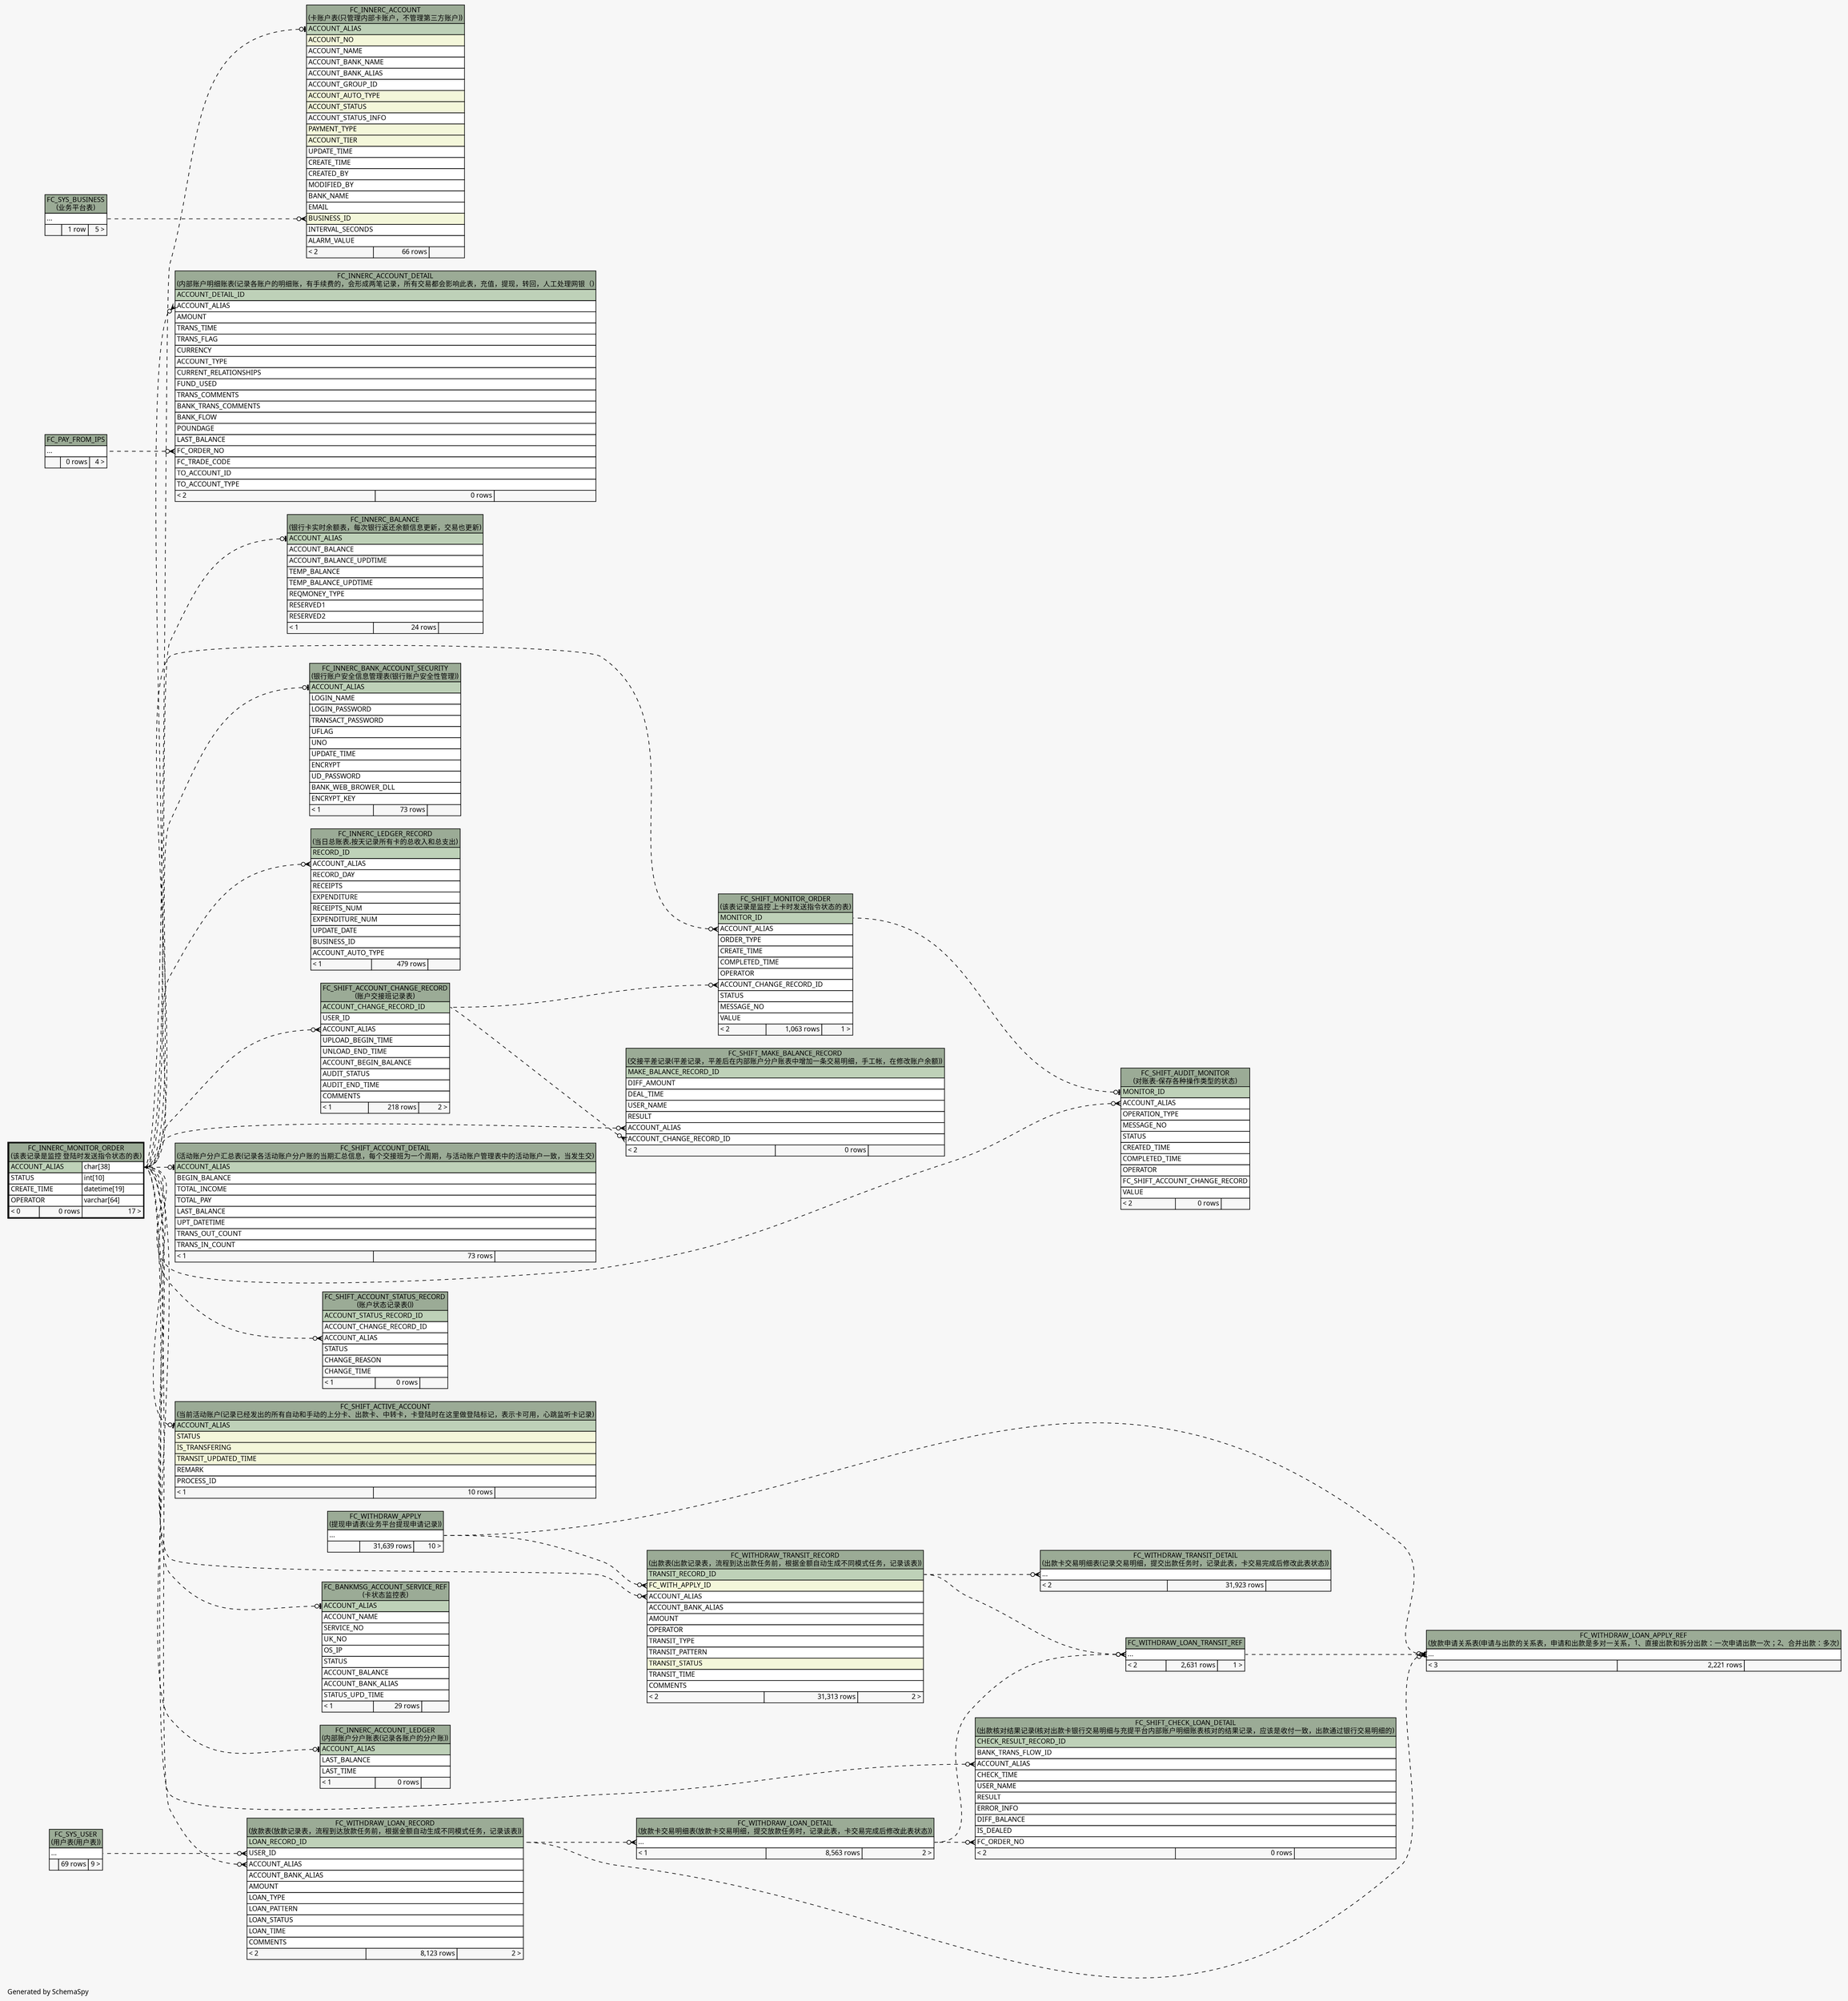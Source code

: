 // dot 2.26.0 on Linux 2.6.32-504.8.1.el6.x86_64
// SchemaSpy rev Unknown
digraph "impliedTwoDegreesRelationshipsDiagram" {
  graph [
    rankdir="RL"
    bgcolor="#f7f7f7"
    label="\nGenerated by SchemaSpy"
    labeljust="l"
    nodesep="0.18"
    ranksep="0.46"
    fontname="Microsoft YaHei"
    fontsize="11"
  ];
  node [
    fontname="Microsoft YaHei"
    fontsize="11"
    shape="plaintext"
  ];
  edge [
    arrowsize="0.8"
  ];
  "FC_BANKMSG_ACCOUNT_SERVICE_REF":"ACCOUNT_ALIAS":w -> "FC_INNERC_MONITOR_ORDER":"ACCOUNT_ALIAS.type":e [arrowhead=none dir=back arrowtail=teeodot style=dashed];
  "FC_INNERC_ACCOUNT":"ACCOUNT_ALIAS":w -> "FC_INNERC_MONITOR_ORDER":"ACCOUNT_ALIAS.type":e [arrowhead=none dir=back arrowtail=teeodot style=dashed];
  "FC_INNERC_ACCOUNT":"BUSINESS_ID":w -> "FC_SYS_BUSINESS":"elipses":e [arrowhead=none dir=back arrowtail=crowodot style=dashed];
  "FC_INNERC_ACCOUNT_DETAIL":"ACCOUNT_ALIAS":w -> "FC_INNERC_MONITOR_ORDER":"ACCOUNT_ALIAS.type":e [arrowhead=none dir=back arrowtail=crowodot style=dashed];
  "FC_INNERC_ACCOUNT_DETAIL":"FC_ORDER_NO":w -> "FC_PAY_FROM_IPS":"elipses":e [arrowhead=none dir=back arrowtail=crowodot style=dashed];
  "FC_INNERC_ACCOUNT_LEDGER":"ACCOUNT_ALIAS":w -> "FC_INNERC_MONITOR_ORDER":"ACCOUNT_ALIAS.type":e [arrowhead=none dir=back arrowtail=teeodot style=dashed];
  "FC_INNERC_BALANCE":"ACCOUNT_ALIAS":w -> "FC_INNERC_MONITOR_ORDER":"ACCOUNT_ALIAS.type":e [arrowhead=none dir=back arrowtail=teeodot style=dashed];
  "FC_INNERC_BANK_ACCOUNT_SECURITY":"ACCOUNT_ALIAS":w -> "FC_INNERC_MONITOR_ORDER":"ACCOUNT_ALIAS.type":e [arrowhead=none dir=back arrowtail=teeodot style=dashed];
  "FC_INNERC_LEDGER_RECORD":"ACCOUNT_ALIAS":w -> "FC_INNERC_MONITOR_ORDER":"ACCOUNT_ALIAS.type":e [arrowhead=none dir=back arrowtail=crowodot style=dashed];
  "FC_SHIFT_ACCOUNT_CHANGE_RECORD":"ACCOUNT_ALIAS":w -> "FC_INNERC_MONITOR_ORDER":"ACCOUNT_ALIAS.type":e [arrowhead=none dir=back arrowtail=crowodot style=dashed];
  "FC_SHIFT_ACCOUNT_DETAIL":"ACCOUNT_ALIAS":w -> "FC_INNERC_MONITOR_ORDER":"ACCOUNT_ALIAS.type":e [arrowhead=none dir=back arrowtail=teeodot style=dashed];
  "FC_SHIFT_ACCOUNT_STATUS_RECORD":"ACCOUNT_ALIAS":w -> "FC_INNERC_MONITOR_ORDER":"ACCOUNT_ALIAS.type":e [arrowhead=none dir=back arrowtail=crowodot style=dashed];
  "FC_SHIFT_ACTIVE_ACCOUNT":"ACCOUNT_ALIAS":w -> "FC_INNERC_MONITOR_ORDER":"ACCOUNT_ALIAS.type":e [arrowhead=none dir=back arrowtail=teeodot style=dashed];
  "FC_SHIFT_AUDIT_MONITOR":"ACCOUNT_ALIAS":w -> "FC_INNERC_MONITOR_ORDER":"ACCOUNT_ALIAS.type":e [arrowhead=none dir=back arrowtail=crowodot style=dashed];
  "FC_SHIFT_AUDIT_MONITOR":"MONITOR_ID":w -> "FC_SHIFT_MONITOR_ORDER":"MONITOR_ID":e [arrowhead=none dir=back arrowtail=teeodot style=dashed];
  "FC_SHIFT_CHECK_LOAN_DETAIL":"ACCOUNT_ALIAS":w -> "FC_INNERC_MONITOR_ORDER":"ACCOUNT_ALIAS.type":e [arrowhead=none dir=back arrowtail=crowodot style=dashed];
  "FC_SHIFT_CHECK_LOAN_DETAIL":"FC_ORDER_NO":w -> "FC_WITHDRAW_LOAN_DETAIL":"elipses":e [arrowhead=none dir=back arrowtail=crowodot style=dashed];
  "FC_SHIFT_MAKE_BALANCE_RECORD":"ACCOUNT_ALIAS":w -> "FC_INNERC_MONITOR_ORDER":"ACCOUNT_ALIAS.type":e [arrowhead=none dir=back arrowtail=crowodot style=dashed];
  "FC_SHIFT_MAKE_BALANCE_RECORD":"ACCOUNT_CHANGE_RECORD_ID":w -> "FC_SHIFT_ACCOUNT_CHANGE_RECORD":"ACCOUNT_CHANGE_RECORD_ID":e [arrowhead=none dir=back arrowtail=crowodot style=dashed];
  "FC_SHIFT_MONITOR_ORDER":"ACCOUNT_ALIAS":w -> "FC_INNERC_MONITOR_ORDER":"ACCOUNT_ALIAS.type":e [arrowhead=none dir=back arrowtail=crowodot style=dashed];
  "FC_SHIFT_MONITOR_ORDER":"ACCOUNT_CHANGE_RECORD_ID":w -> "FC_SHIFT_ACCOUNT_CHANGE_RECORD":"ACCOUNT_CHANGE_RECORD_ID":e [arrowhead=none dir=back arrowtail=crowodot style=dashed];
  "FC_WITHDRAW_LOAN_APPLY_REF":"elipses":w -> "FC_WITHDRAW_APPLY":"elipses":e [arrowhead=none dir=back arrowtail=crowodot style=dashed];
  "FC_WITHDRAW_LOAN_APPLY_REF":"elipses":w -> "FC_WITHDRAW_LOAN_RECORD":"LOAN_RECORD_ID":e [arrowhead=none dir=back arrowtail=crowodot style=dashed];
  "FC_WITHDRAW_LOAN_APPLY_REF":"elipses":w -> "FC_WITHDRAW_LOAN_TRANSIT_REF":"elipses":e [arrowhead=none dir=back arrowtail=teeodot style=dashed];
  "FC_WITHDRAW_LOAN_DETAIL":"elipses":w -> "FC_WITHDRAW_LOAN_RECORD":"LOAN_RECORD_ID":e [arrowhead=none dir=back arrowtail=crowodot style=dashed];
  "FC_WITHDRAW_LOAN_RECORD":"ACCOUNT_ALIAS":w -> "FC_INNERC_MONITOR_ORDER":"ACCOUNT_ALIAS.type":e [arrowhead=none dir=back arrowtail=crowodot style=dashed];
  "FC_WITHDRAW_LOAN_RECORD":"USER_ID":w -> "FC_SYS_USER":"elipses":e [arrowhead=none dir=back arrowtail=crowodot style=dashed];
  "FC_WITHDRAW_LOAN_TRANSIT_REF":"elipses":w -> "FC_WITHDRAW_LOAN_DETAIL":"elipses":e [arrowhead=none dir=back arrowtail=crowodot style=dashed];
  "FC_WITHDRAW_LOAN_TRANSIT_REF":"elipses":w -> "FC_WITHDRAW_TRANSIT_RECORD":"TRANSIT_RECORD_ID":e [arrowhead=none dir=back arrowtail=crowodot style=dashed];
  "FC_WITHDRAW_TRANSIT_DETAIL":"elipses":w -> "FC_WITHDRAW_TRANSIT_RECORD":"TRANSIT_RECORD_ID":e [arrowhead=none dir=back arrowtail=crowodot style=dashed];
  "FC_WITHDRAW_TRANSIT_RECORD":"ACCOUNT_ALIAS":w -> "FC_INNERC_MONITOR_ORDER":"ACCOUNT_ALIAS.type":e [arrowhead=none dir=back arrowtail=crowodot style=dashed];
  "FC_WITHDRAW_TRANSIT_RECORD":"FC_WITH_APPLY_ID":w -> "FC_WITHDRAW_APPLY":"elipses":e [arrowhead=none dir=back arrowtail=crowodot style=dashed];
  "FC_BANKMSG_ACCOUNT_SERVICE_REF" [
    label=<
    <TABLE BORDER="0" CELLBORDER="1" CELLSPACING="0" BGCOLOR="#ffffff">
      <TR><TD COLSPAN="3" BGCOLOR="#9bab96" ALIGN="CENTER">FC_BANKMSG_ACCOUNT_SERVICE_REF<br/>(卡状态监控表)</TD></TR>
      <TR><TD PORT="ACCOUNT_ALIAS" COLSPAN="3" BGCOLOR="#bed1b8" ALIGN="LEFT">ACCOUNT_ALIAS</TD></TR>
      <TR><TD PORT="ACCOUNT_NAME" COLSPAN="3" ALIGN="LEFT">ACCOUNT_NAME</TD></TR>
      <TR><TD PORT="SERVICE_NO" COLSPAN="3" ALIGN="LEFT">SERVICE_NO</TD></TR>
      <TR><TD PORT="UK_NO" COLSPAN="3" ALIGN="LEFT">UK_NO</TD></TR>
      <TR><TD PORT="OS_IP" COLSPAN="3" ALIGN="LEFT">OS_IP</TD></TR>
      <TR><TD PORT="STATUS" COLSPAN="3" ALIGN="LEFT">STATUS</TD></TR>
      <TR><TD PORT="ACCOUNT_BALANCE" COLSPAN="3" ALIGN="LEFT">ACCOUNT_BALANCE</TD></TR>
      <TR><TD PORT="ACCOUNT_BANK_ALIAS" COLSPAN="3" ALIGN="LEFT">ACCOUNT_BANK_ALIAS</TD></TR>
      <TR><TD PORT="STATUS_UPD_TIME" COLSPAN="3" ALIGN="LEFT">STATUS_UPD_TIME</TD></TR>
      <TR><TD ALIGN="LEFT" BGCOLOR="#f7f7f7">&lt; 1</TD><TD ALIGN="RIGHT" BGCOLOR="#f7f7f7">29 rows</TD><TD ALIGN="RIGHT" BGCOLOR="#f7f7f7">  </TD></TR>
    </TABLE>>
    URL="FC_BANKMSG_ACCOUNT_SERVICE_REF.html"
    tooltip="FC_BANKMSG_ACCOUNT_SERVICE_REF"
  ];
  "FC_INNERC_ACCOUNT" [
    label=<
    <TABLE BORDER="0" CELLBORDER="1" CELLSPACING="0" BGCOLOR="#ffffff">
      <TR><TD COLSPAN="3" BGCOLOR="#9bab96" ALIGN="CENTER">FC_INNERC_ACCOUNT<br/>(卡账户表(只管理内部卡账户，不管理第三方账户))</TD></TR>
      <TR><TD PORT="ACCOUNT_ALIAS" COLSPAN="3" BGCOLOR="#bed1b8" ALIGN="LEFT">ACCOUNT_ALIAS</TD></TR>
      <TR><TD PORT="ACCOUNT_NO" COLSPAN="3" BGCOLOR="#f4f7da" ALIGN="LEFT">ACCOUNT_NO</TD></TR>
      <TR><TD PORT="ACCOUNT_NAME" COLSPAN="3" ALIGN="LEFT">ACCOUNT_NAME</TD></TR>
      <TR><TD PORT="ACCOUNT_BANK_NAME" COLSPAN="3" ALIGN="LEFT">ACCOUNT_BANK_NAME</TD></TR>
      <TR><TD PORT="ACCOUNT_BANK_ALIAS" COLSPAN="3" ALIGN="LEFT">ACCOUNT_BANK_ALIAS</TD></TR>
      <TR><TD PORT="ACCOUNT_GROUP_ID" COLSPAN="3" ALIGN="LEFT">ACCOUNT_GROUP_ID</TD></TR>
      <TR><TD PORT="ACCOUNT_AUTO_TYPE" COLSPAN="3" BGCOLOR="#f4f7da" ALIGN="LEFT">ACCOUNT_AUTO_TYPE</TD></TR>
      <TR><TD PORT="ACCOUNT_STATUS" COLSPAN="3" BGCOLOR="#f4f7da" ALIGN="LEFT">ACCOUNT_STATUS</TD></TR>
      <TR><TD PORT="ACCOUNT_STATUS_INFO" COLSPAN="3" ALIGN="LEFT">ACCOUNT_STATUS_INFO</TD></TR>
      <TR><TD PORT="PAYMENT_TYPE" COLSPAN="3" BGCOLOR="#f4f7da" ALIGN="LEFT">PAYMENT_TYPE</TD></TR>
      <TR><TD PORT="ACCOUNT_TIER" COLSPAN="3" BGCOLOR="#f4f7da" ALIGN="LEFT">ACCOUNT_TIER</TD></TR>
      <TR><TD PORT="UPDATE_TIME" COLSPAN="3" ALIGN="LEFT">UPDATE_TIME</TD></TR>
      <TR><TD PORT="CREATE_TIME" COLSPAN="3" ALIGN="LEFT">CREATE_TIME</TD></TR>
      <TR><TD PORT="CREATED_BY" COLSPAN="3" ALIGN="LEFT">CREATED_BY</TD></TR>
      <TR><TD PORT="MODIFIED_BY" COLSPAN="3" ALIGN="LEFT">MODIFIED_BY</TD></TR>
      <TR><TD PORT="BANK_NAME" COLSPAN="3" ALIGN="LEFT">BANK_NAME</TD></TR>
      <TR><TD PORT="EMAIL" COLSPAN="3" ALIGN="LEFT">EMAIL</TD></TR>
      <TR><TD PORT="BUSINESS_ID" COLSPAN="3" BGCOLOR="#f4f7da" ALIGN="LEFT">BUSINESS_ID</TD></TR>
      <TR><TD PORT="INTERVAL_SECONDS" COLSPAN="3" ALIGN="LEFT">INTERVAL_SECONDS</TD></TR>
      <TR><TD PORT="ALARM_VALUE" COLSPAN="3" ALIGN="LEFT">ALARM_VALUE</TD></TR>
      <TR><TD ALIGN="LEFT" BGCOLOR="#f7f7f7">&lt; 2</TD><TD ALIGN="RIGHT" BGCOLOR="#f7f7f7">66 rows</TD><TD ALIGN="RIGHT" BGCOLOR="#f7f7f7">  </TD></TR>
    </TABLE>>
    URL="FC_INNERC_ACCOUNT.html"
    tooltip="FC_INNERC_ACCOUNT"
  ];
  "FC_INNERC_ACCOUNT_DETAIL" [
    label=<
    <TABLE BORDER="0" CELLBORDER="1" CELLSPACING="0" BGCOLOR="#ffffff">
      <TR><TD COLSPAN="3" BGCOLOR="#9bab96" ALIGN="CENTER">FC_INNERC_ACCOUNT_DETAIL<br/>(内部账户明细账表(记录各账户的明细账，有手续费的，会形成两笔记录，所有交易都会影响此表，充值，提现，转回，人工处理网银（)</TD></TR>
      <TR><TD PORT="ACCOUNT_DETAIL_ID" COLSPAN="3" BGCOLOR="#bed1b8" ALIGN="LEFT">ACCOUNT_DETAIL_ID</TD></TR>
      <TR><TD PORT="ACCOUNT_ALIAS" COLSPAN="3" ALIGN="LEFT">ACCOUNT_ALIAS</TD></TR>
      <TR><TD PORT="AMOUNT" COLSPAN="3" ALIGN="LEFT">AMOUNT</TD></TR>
      <TR><TD PORT="TRANS_TIME" COLSPAN="3" ALIGN="LEFT">TRANS_TIME</TD></TR>
      <TR><TD PORT="TRANS_FLAG" COLSPAN="3" ALIGN="LEFT">TRANS_FLAG</TD></TR>
      <TR><TD PORT="CURRENCY" COLSPAN="3" ALIGN="LEFT">CURRENCY</TD></TR>
      <TR><TD PORT="ACCOUNT_TYPE" COLSPAN="3" ALIGN="LEFT">ACCOUNT_TYPE</TD></TR>
      <TR><TD PORT="CURRENT_RELATIONSHIPS" COLSPAN="3" ALIGN="LEFT">CURRENT_RELATIONSHIPS</TD></TR>
      <TR><TD PORT="FUND_USED" COLSPAN="3" ALIGN="LEFT">FUND_USED</TD></TR>
      <TR><TD PORT="TRANS_COMMENTS" COLSPAN="3" ALIGN="LEFT">TRANS_COMMENTS</TD></TR>
      <TR><TD PORT="BANK_TRANS_COMMENTS" COLSPAN="3" ALIGN="LEFT">BANK_TRANS_COMMENTS</TD></TR>
      <TR><TD PORT="BANK_FLOW" COLSPAN="3" ALIGN="LEFT">BANK_FLOW</TD></TR>
      <TR><TD PORT="POUNDAGE" COLSPAN="3" ALIGN="LEFT">POUNDAGE</TD></TR>
      <TR><TD PORT="LAST_BALANCE" COLSPAN="3" ALIGN="LEFT">LAST_BALANCE</TD></TR>
      <TR><TD PORT="FC_ORDER_NO" COLSPAN="3" ALIGN="LEFT">FC_ORDER_NO</TD></TR>
      <TR><TD PORT="FC_TRADE_CODE" COLSPAN="3" ALIGN="LEFT">FC_TRADE_CODE</TD></TR>
      <TR><TD PORT="TO_ACCOUNT_ID" COLSPAN="3" ALIGN="LEFT">TO_ACCOUNT_ID</TD></TR>
      <TR><TD PORT="TO_ACCOUNT_TYPE" COLSPAN="3" ALIGN="LEFT">TO_ACCOUNT_TYPE</TD></TR>
      <TR><TD ALIGN="LEFT" BGCOLOR="#f7f7f7">&lt; 2</TD><TD ALIGN="RIGHT" BGCOLOR="#f7f7f7">0 rows</TD><TD ALIGN="RIGHT" BGCOLOR="#f7f7f7">  </TD></TR>
    </TABLE>>
    URL="FC_INNERC_ACCOUNT_DETAIL.html"
    tooltip="FC_INNERC_ACCOUNT_DETAIL"
  ];
  "FC_INNERC_ACCOUNT_LEDGER" [
    label=<
    <TABLE BORDER="0" CELLBORDER="1" CELLSPACING="0" BGCOLOR="#ffffff">
      <TR><TD COLSPAN="3" BGCOLOR="#9bab96" ALIGN="CENTER">FC_INNERC_ACCOUNT_LEDGER<br/>(内部账户分户账表(记录各账户的分户账))</TD></TR>
      <TR><TD PORT="ACCOUNT_ALIAS" COLSPAN="3" BGCOLOR="#bed1b8" ALIGN="LEFT">ACCOUNT_ALIAS</TD></TR>
      <TR><TD PORT="LAST_BALANCE" COLSPAN="3" ALIGN="LEFT">LAST_BALANCE</TD></TR>
      <TR><TD PORT="LAST_TIME" COLSPAN="3" ALIGN="LEFT">LAST_TIME</TD></TR>
      <TR><TD ALIGN="LEFT" BGCOLOR="#f7f7f7">&lt; 1</TD><TD ALIGN="RIGHT" BGCOLOR="#f7f7f7">0 rows</TD><TD ALIGN="RIGHT" BGCOLOR="#f7f7f7">  </TD></TR>
    </TABLE>>
    URL="FC_INNERC_ACCOUNT_LEDGER.html"
    tooltip="FC_INNERC_ACCOUNT_LEDGER"
  ];
  "FC_INNERC_BALANCE" [
    label=<
    <TABLE BORDER="0" CELLBORDER="1" CELLSPACING="0" BGCOLOR="#ffffff">
      <TR><TD COLSPAN="3" BGCOLOR="#9bab96" ALIGN="CENTER">FC_INNERC_BALANCE<br/>(银行卡实时余额表，每次银行返还余额信息更新，交易也更新)</TD></TR>
      <TR><TD PORT="ACCOUNT_ALIAS" COLSPAN="3" BGCOLOR="#bed1b8" ALIGN="LEFT">ACCOUNT_ALIAS</TD></TR>
      <TR><TD PORT="ACCOUNT_BALANCE" COLSPAN="3" ALIGN="LEFT">ACCOUNT_BALANCE</TD></TR>
      <TR><TD PORT="ACCOUNT_BALANCE_UPDTIME" COLSPAN="3" ALIGN="LEFT">ACCOUNT_BALANCE_UPDTIME</TD></TR>
      <TR><TD PORT="TEMP_BALANCE" COLSPAN="3" ALIGN="LEFT">TEMP_BALANCE</TD></TR>
      <TR><TD PORT="TEMP_BALANCE_UPDTIME" COLSPAN="3" ALIGN="LEFT">TEMP_BALANCE_UPDTIME</TD></TR>
      <TR><TD PORT="REQMONEY_TYPE" COLSPAN="3" ALIGN="LEFT">REQMONEY_TYPE</TD></TR>
      <TR><TD PORT="RESERVED1" COLSPAN="3" ALIGN="LEFT">RESERVED1</TD></TR>
      <TR><TD PORT="RESERVED2" COLSPAN="3" ALIGN="LEFT">RESERVED2</TD></TR>
      <TR><TD ALIGN="LEFT" BGCOLOR="#f7f7f7">&lt; 1</TD><TD ALIGN="RIGHT" BGCOLOR="#f7f7f7">24 rows</TD><TD ALIGN="RIGHT" BGCOLOR="#f7f7f7">  </TD></TR>
    </TABLE>>
    URL="FC_INNERC_BALANCE.html"
    tooltip="FC_INNERC_BALANCE"
  ];
  "FC_INNERC_BANK_ACCOUNT_SECURITY" [
    label=<
    <TABLE BORDER="0" CELLBORDER="1" CELLSPACING="0" BGCOLOR="#ffffff">
      <TR><TD COLSPAN="3" BGCOLOR="#9bab96" ALIGN="CENTER">FC_INNERC_BANK_ACCOUNT_SECURITY<br/>(银行账户安全信息管理表(银行账户安全性管理))</TD></TR>
      <TR><TD PORT="ACCOUNT_ALIAS" COLSPAN="3" BGCOLOR="#bed1b8" ALIGN="LEFT">ACCOUNT_ALIAS</TD></TR>
      <TR><TD PORT="LOGIN_NAME" COLSPAN="3" ALIGN="LEFT">LOGIN_NAME</TD></TR>
      <TR><TD PORT="LOGIN_PASSWORD" COLSPAN="3" ALIGN="LEFT">LOGIN_PASSWORD</TD></TR>
      <TR><TD PORT="TRANSACT_PASSWORD" COLSPAN="3" ALIGN="LEFT">TRANSACT_PASSWORD</TD></TR>
      <TR><TD PORT="UFLAG" COLSPAN="3" ALIGN="LEFT">UFLAG</TD></TR>
      <TR><TD PORT="UNO" COLSPAN="3" ALIGN="LEFT">UNO</TD></TR>
      <TR><TD PORT="UPDATE_TIME" COLSPAN="3" ALIGN="LEFT">UPDATE_TIME</TD></TR>
      <TR><TD PORT="ENCRYPT" COLSPAN="3" ALIGN="LEFT">ENCRYPT</TD></TR>
      <TR><TD PORT="UD_PASSWORD" COLSPAN="3" ALIGN="LEFT">UD_PASSWORD</TD></TR>
      <TR><TD PORT="BANK_WEB_BROWER_DLL" COLSPAN="3" ALIGN="LEFT">BANK_WEB_BROWER_DLL</TD></TR>
      <TR><TD PORT="ENCRYPT_KEY" COLSPAN="3" ALIGN="LEFT">ENCRYPT_KEY</TD></TR>
      <TR><TD ALIGN="LEFT" BGCOLOR="#f7f7f7">&lt; 1</TD><TD ALIGN="RIGHT" BGCOLOR="#f7f7f7">73 rows</TD><TD ALIGN="RIGHT" BGCOLOR="#f7f7f7">  </TD></TR>
    </TABLE>>
    URL="FC_INNERC_BANK_ACCOUNT_SECURITY.html"
    tooltip="FC_INNERC_BANK_ACCOUNT_SECURITY"
  ];
  "FC_INNERC_LEDGER_RECORD" [
    label=<
    <TABLE BORDER="0" CELLBORDER="1" CELLSPACING="0" BGCOLOR="#ffffff">
      <TR><TD COLSPAN="3" BGCOLOR="#9bab96" ALIGN="CENTER">FC_INNERC_LEDGER_RECORD<br/>(当日总账表,按天记录所有卡的总收入和总支出)</TD></TR>
      <TR><TD PORT="RECORD_ID" COLSPAN="3" BGCOLOR="#bed1b8" ALIGN="LEFT">RECORD_ID</TD></TR>
      <TR><TD PORT="ACCOUNT_ALIAS" COLSPAN="3" ALIGN="LEFT">ACCOUNT_ALIAS</TD></TR>
      <TR><TD PORT="RECORD_DAY" COLSPAN="3" ALIGN="LEFT">RECORD_DAY</TD></TR>
      <TR><TD PORT="RECEIPTS" COLSPAN="3" ALIGN="LEFT">RECEIPTS</TD></TR>
      <TR><TD PORT="EXPENDITURE" COLSPAN="3" ALIGN="LEFT">EXPENDITURE</TD></TR>
      <TR><TD PORT="RECEIPTS_NUM" COLSPAN="3" ALIGN="LEFT">RECEIPTS_NUM</TD></TR>
      <TR><TD PORT="EXPENDITURE_NUM" COLSPAN="3" ALIGN="LEFT">EXPENDITURE_NUM</TD></TR>
      <TR><TD PORT="UPDATE_DATE" COLSPAN="3" ALIGN="LEFT">UPDATE_DATE</TD></TR>
      <TR><TD PORT="BUSINESS_ID" COLSPAN="3" ALIGN="LEFT">BUSINESS_ID</TD></TR>
      <TR><TD PORT="ACCOUNT_AUTO_TYPE" COLSPAN="3" ALIGN="LEFT">ACCOUNT_AUTO_TYPE</TD></TR>
      <TR><TD ALIGN="LEFT" BGCOLOR="#f7f7f7">&lt; 1</TD><TD ALIGN="RIGHT" BGCOLOR="#f7f7f7">479 rows</TD><TD ALIGN="RIGHT" BGCOLOR="#f7f7f7">  </TD></TR>
    </TABLE>>
    URL="FC_INNERC_LEDGER_RECORD.html"
    tooltip="FC_INNERC_LEDGER_RECORD"
  ];
  "FC_INNERC_MONITOR_ORDER" [
    label=<
    <TABLE BORDER="2" CELLBORDER="1" CELLSPACING="0" BGCOLOR="#ffffff">
      <TR><TD COLSPAN="3" BGCOLOR="#9bab96" ALIGN="CENTER">FC_INNERC_MONITOR_ORDER<br/>(该表记录是监控 登陆时发送指令状态的表)</TD></TR>
      <TR><TD PORT="ACCOUNT_ALIAS" COLSPAN="2" BGCOLOR="#bed1b8" ALIGN="LEFT">ACCOUNT_ALIAS</TD><TD PORT="ACCOUNT_ALIAS.type" ALIGN="LEFT">char[38]</TD></TR>
      <TR><TD PORT="STATUS" COLSPAN="2" ALIGN="LEFT">STATUS</TD><TD PORT="STATUS.type" ALIGN="LEFT">int[10]</TD></TR>
      <TR><TD PORT="CREATE_TIME" COLSPAN="2" ALIGN="LEFT">CREATE_TIME</TD><TD PORT="CREATE_TIME.type" ALIGN="LEFT">datetime[19]</TD></TR>
      <TR><TD PORT="OPERATOR" COLSPAN="2" ALIGN="LEFT">OPERATOR</TD><TD PORT="OPERATOR.type" ALIGN="LEFT">varchar[64]</TD></TR>
      <TR><TD ALIGN="LEFT" BGCOLOR="#f7f7f7">&lt; 0</TD><TD ALIGN="RIGHT" BGCOLOR="#f7f7f7">0 rows</TD><TD ALIGN="RIGHT" BGCOLOR="#f7f7f7">17 &gt;</TD></TR>
    </TABLE>>
    URL="FC_INNERC_MONITOR_ORDER.html"
    tooltip="FC_INNERC_MONITOR_ORDER"
  ];
  "FC_PAY_FROM_IPS" [
    label=<
    <TABLE BORDER="0" CELLBORDER="1" CELLSPACING="0" BGCOLOR="#ffffff">
      <TR><TD COLSPAN="3" BGCOLOR="#9bab96" ALIGN="CENTER">FC_PAY_FROM_IPS</TD></TR>
      <TR><TD PORT="elipses" COLSPAN="3" ALIGN="LEFT">...</TD></TR>
      <TR><TD ALIGN="LEFT" BGCOLOR="#f7f7f7">  </TD><TD ALIGN="RIGHT" BGCOLOR="#f7f7f7">0 rows</TD><TD ALIGN="RIGHT" BGCOLOR="#f7f7f7">4 &gt;</TD></TR>
    </TABLE>>
    URL="FC_PAY_FROM_IPS.html"
    tooltip="FC_PAY_FROM_IPS"
  ];
  "FC_SHIFT_ACCOUNT_CHANGE_RECORD" [
    label=<
    <TABLE BORDER="0" CELLBORDER="1" CELLSPACING="0" BGCOLOR="#ffffff">
      <TR><TD COLSPAN="3" BGCOLOR="#9bab96" ALIGN="CENTER">FC_SHIFT_ACCOUNT_CHANGE_RECORD<br/>(账户交接班记录表)</TD></TR>
      <TR><TD PORT="ACCOUNT_CHANGE_RECORD_ID" COLSPAN="3" BGCOLOR="#bed1b8" ALIGN="LEFT">ACCOUNT_CHANGE_RECORD_ID</TD></TR>
      <TR><TD PORT="USER_ID" COLSPAN="3" ALIGN="LEFT">USER_ID</TD></TR>
      <TR><TD PORT="ACCOUNT_ALIAS" COLSPAN="3" ALIGN="LEFT">ACCOUNT_ALIAS</TD></TR>
      <TR><TD PORT="UPLOAD_BEGIN_TIME" COLSPAN="3" ALIGN="LEFT">UPLOAD_BEGIN_TIME</TD></TR>
      <TR><TD PORT="UNLOAD_END_TIME" COLSPAN="3" ALIGN="LEFT">UNLOAD_END_TIME</TD></TR>
      <TR><TD PORT="ACCOUNT_BEGIN_BALANCE" COLSPAN="3" ALIGN="LEFT">ACCOUNT_BEGIN_BALANCE</TD></TR>
      <TR><TD PORT="AUDIT_STATUS" COLSPAN="3" ALIGN="LEFT">AUDIT_STATUS</TD></TR>
      <TR><TD PORT="AUDIT_END_TIME" COLSPAN="3" ALIGN="LEFT">AUDIT_END_TIME</TD></TR>
      <TR><TD PORT="COMMENTS" COLSPAN="3" ALIGN="LEFT">COMMENTS</TD></TR>
      <TR><TD ALIGN="LEFT" BGCOLOR="#f7f7f7">&lt; 1</TD><TD ALIGN="RIGHT" BGCOLOR="#f7f7f7">218 rows</TD><TD ALIGN="RIGHT" BGCOLOR="#f7f7f7">2 &gt;</TD></TR>
    </TABLE>>
    URL="FC_SHIFT_ACCOUNT_CHANGE_RECORD.html"
    tooltip="FC_SHIFT_ACCOUNT_CHANGE_RECORD"
  ];
  "FC_SHIFT_ACCOUNT_DETAIL" [
    label=<
    <TABLE BORDER="0" CELLBORDER="1" CELLSPACING="0" BGCOLOR="#ffffff">
      <TR><TD COLSPAN="3" BGCOLOR="#9bab96" ALIGN="CENTER">FC_SHIFT_ACCOUNT_DETAIL<br/>(活动账户分户汇总表(记录各活动账户分户账的当期汇总信息，每个交接班为一个周期，与活动账户管理表中的活动账户一致，当发生交)</TD></TR>
      <TR><TD PORT="ACCOUNT_ALIAS" COLSPAN="3" BGCOLOR="#bed1b8" ALIGN="LEFT">ACCOUNT_ALIAS</TD></TR>
      <TR><TD PORT="BEGIN_BALANCE" COLSPAN="3" ALIGN="LEFT">BEGIN_BALANCE</TD></TR>
      <TR><TD PORT="TOTAL_INCOME" COLSPAN="3" ALIGN="LEFT">TOTAL_INCOME</TD></TR>
      <TR><TD PORT="TOTAL_PAY" COLSPAN="3" ALIGN="LEFT">TOTAL_PAY</TD></TR>
      <TR><TD PORT="LAST_BALANCE" COLSPAN="3" ALIGN="LEFT">LAST_BALANCE</TD></TR>
      <TR><TD PORT="UPT_DATETIME" COLSPAN="3" ALIGN="LEFT">UPT_DATETIME</TD></TR>
      <TR><TD PORT="TRANS_OUT_COUNT" COLSPAN="3" ALIGN="LEFT">TRANS_OUT_COUNT</TD></TR>
      <TR><TD PORT="TRANS_IN_COUNT" COLSPAN="3" ALIGN="LEFT">TRANS_IN_COUNT</TD></TR>
      <TR><TD ALIGN="LEFT" BGCOLOR="#f7f7f7">&lt; 1</TD><TD ALIGN="RIGHT" BGCOLOR="#f7f7f7">73 rows</TD><TD ALIGN="RIGHT" BGCOLOR="#f7f7f7">  </TD></TR>
    </TABLE>>
    URL="FC_SHIFT_ACCOUNT_DETAIL.html"
    tooltip="FC_SHIFT_ACCOUNT_DETAIL"
  ];
  "FC_SHIFT_ACCOUNT_STATUS_RECORD" [
    label=<
    <TABLE BORDER="0" CELLBORDER="1" CELLSPACING="0" BGCOLOR="#ffffff">
      <TR><TD COLSPAN="3" BGCOLOR="#9bab96" ALIGN="CENTER">FC_SHIFT_ACCOUNT_STATUS_RECORD<br/>(账户状态记录表())</TD></TR>
      <TR><TD PORT="ACCOUNT_STATUS_RECORD_ID" COLSPAN="3" BGCOLOR="#bed1b8" ALIGN="LEFT">ACCOUNT_STATUS_RECORD_ID</TD></TR>
      <TR><TD PORT="ACCOUNT_CHANGE_RECORD_ID" COLSPAN="3" ALIGN="LEFT">ACCOUNT_CHANGE_RECORD_ID</TD></TR>
      <TR><TD PORT="ACCOUNT_ALIAS" COLSPAN="3" ALIGN="LEFT">ACCOUNT_ALIAS</TD></TR>
      <TR><TD PORT="STATUS" COLSPAN="3" ALIGN="LEFT">STATUS</TD></TR>
      <TR><TD PORT="CHANGE_REASON" COLSPAN="3" ALIGN="LEFT">CHANGE_REASON</TD></TR>
      <TR><TD PORT="CHANGE_TIME" COLSPAN="3" ALIGN="LEFT">CHANGE_TIME</TD></TR>
      <TR><TD ALIGN="LEFT" BGCOLOR="#f7f7f7">&lt; 1</TD><TD ALIGN="RIGHT" BGCOLOR="#f7f7f7">0 rows</TD><TD ALIGN="RIGHT" BGCOLOR="#f7f7f7">  </TD></TR>
    </TABLE>>
    URL="FC_SHIFT_ACCOUNT_STATUS_RECORD.html"
    tooltip="FC_SHIFT_ACCOUNT_STATUS_RECORD"
  ];
  "FC_SHIFT_ACTIVE_ACCOUNT" [
    label=<
    <TABLE BORDER="0" CELLBORDER="1" CELLSPACING="0" BGCOLOR="#ffffff">
      <TR><TD COLSPAN="3" BGCOLOR="#9bab96" ALIGN="CENTER">FC_SHIFT_ACTIVE_ACCOUNT<br/>(当前活动账户(记录已经发出的所有自动和手动的上分卡、出款卡、中转卡，卡登陆时在这里做登陆标记，表示卡可用，心跳监听卡记录)</TD></TR>
      <TR><TD PORT="ACCOUNT_ALIAS" COLSPAN="3" BGCOLOR="#bed1b8" ALIGN="LEFT">ACCOUNT_ALIAS</TD></TR>
      <TR><TD PORT="STATUS" COLSPAN="3" BGCOLOR="#f4f7da" ALIGN="LEFT">STATUS</TD></TR>
      <TR><TD PORT="IS_TRANSFERING" COLSPAN="3" BGCOLOR="#f4f7da" ALIGN="LEFT">IS_TRANSFERING</TD></TR>
      <TR><TD PORT="TRANSIT_UPDATED_TIME" COLSPAN="3" BGCOLOR="#f4f7da" ALIGN="LEFT">TRANSIT_UPDATED_TIME</TD></TR>
      <TR><TD PORT="REMARK" COLSPAN="3" ALIGN="LEFT">REMARK</TD></TR>
      <TR><TD PORT="PROCESS_ID" COLSPAN="3" ALIGN="LEFT">PROCESS_ID</TD></TR>
      <TR><TD ALIGN="LEFT" BGCOLOR="#f7f7f7">&lt; 1</TD><TD ALIGN="RIGHT" BGCOLOR="#f7f7f7">10 rows</TD><TD ALIGN="RIGHT" BGCOLOR="#f7f7f7">  </TD></TR>
    </TABLE>>
    URL="FC_SHIFT_ACTIVE_ACCOUNT.html"
    tooltip="FC_SHIFT_ACTIVE_ACCOUNT"
  ];
  "FC_SHIFT_AUDIT_MONITOR" [
    label=<
    <TABLE BORDER="0" CELLBORDER="1" CELLSPACING="0" BGCOLOR="#ffffff">
      <TR><TD COLSPAN="3" BGCOLOR="#9bab96" ALIGN="CENTER">FC_SHIFT_AUDIT_MONITOR<br/>(对账表-保存各种操作类型的状态)</TD></TR>
      <TR><TD PORT="MONITOR_ID" COLSPAN="3" BGCOLOR="#bed1b8" ALIGN="LEFT">MONITOR_ID</TD></TR>
      <TR><TD PORT="ACCOUNT_ALIAS" COLSPAN="3" ALIGN="LEFT">ACCOUNT_ALIAS</TD></TR>
      <TR><TD PORT="OPERATION_TYPE" COLSPAN="3" ALIGN="LEFT">OPERATION_TYPE</TD></TR>
      <TR><TD PORT="MESSAGE_NO" COLSPAN="3" ALIGN="LEFT">MESSAGE_NO</TD></TR>
      <TR><TD PORT="STATUS" COLSPAN="3" ALIGN="LEFT">STATUS</TD></TR>
      <TR><TD PORT="CREATED_TIME" COLSPAN="3" ALIGN="LEFT">CREATED_TIME</TD></TR>
      <TR><TD PORT="COMPLETED_TIME" COLSPAN="3" ALIGN="LEFT">COMPLETED_TIME</TD></TR>
      <TR><TD PORT="OPERATOR" COLSPAN="3" ALIGN="LEFT">OPERATOR</TD></TR>
      <TR><TD PORT="FC_SHIFT_ACCOUNT_CHANGE_RECORD" COLSPAN="3" ALIGN="LEFT">FC_SHIFT_ACCOUNT_CHANGE_RECORD</TD></TR>
      <TR><TD PORT="VALUE" COLSPAN="3" ALIGN="LEFT">VALUE</TD></TR>
      <TR><TD ALIGN="LEFT" BGCOLOR="#f7f7f7">&lt; 2</TD><TD ALIGN="RIGHT" BGCOLOR="#f7f7f7">0 rows</TD><TD ALIGN="RIGHT" BGCOLOR="#f7f7f7">  </TD></TR>
    </TABLE>>
    URL="FC_SHIFT_AUDIT_MONITOR.html"
    tooltip="FC_SHIFT_AUDIT_MONITOR"
  ];
  "FC_SHIFT_CHECK_LOAN_DETAIL" [
    label=<
    <TABLE BORDER="0" CELLBORDER="1" CELLSPACING="0" BGCOLOR="#ffffff">
      <TR><TD COLSPAN="3" BGCOLOR="#9bab96" ALIGN="CENTER">FC_SHIFT_CHECK_LOAN_DETAIL<br/>(出款核对结果记录(核对出款卡银行交易明细与充提平台内部账户明细账表核对的结果记录，应该是收付一致，出款通过银行交易明细的)</TD></TR>
      <TR><TD PORT="CHECK_RESULT_RECORD_ID" COLSPAN="3" BGCOLOR="#bed1b8" ALIGN="LEFT">CHECK_RESULT_RECORD_ID</TD></TR>
      <TR><TD PORT="BANK_TRANS_FLOW_ID" COLSPAN="3" ALIGN="LEFT">BANK_TRANS_FLOW_ID</TD></TR>
      <TR><TD PORT="ACCOUNT_ALIAS" COLSPAN="3" ALIGN="LEFT">ACCOUNT_ALIAS</TD></TR>
      <TR><TD PORT="CHECK_TIME" COLSPAN="3" ALIGN="LEFT">CHECK_TIME</TD></TR>
      <TR><TD PORT="USER_NAME" COLSPAN="3" ALIGN="LEFT">USER_NAME</TD></TR>
      <TR><TD PORT="RESULT" COLSPAN="3" ALIGN="LEFT">RESULT</TD></TR>
      <TR><TD PORT="ERROR_INFO" COLSPAN="3" ALIGN="LEFT">ERROR_INFO</TD></TR>
      <TR><TD PORT="DIFF_BALANCE" COLSPAN="3" ALIGN="LEFT">DIFF_BALANCE</TD></TR>
      <TR><TD PORT="IS_DEALED" COLSPAN="3" ALIGN="LEFT">IS_DEALED</TD></TR>
      <TR><TD PORT="FC_ORDER_NO" COLSPAN="3" ALIGN="LEFT">FC_ORDER_NO</TD></TR>
      <TR><TD ALIGN="LEFT" BGCOLOR="#f7f7f7">&lt; 2</TD><TD ALIGN="RIGHT" BGCOLOR="#f7f7f7">0 rows</TD><TD ALIGN="RIGHT" BGCOLOR="#f7f7f7">  </TD></TR>
    </TABLE>>
    URL="FC_SHIFT_CHECK_LOAN_DETAIL.html"
    tooltip="FC_SHIFT_CHECK_LOAN_DETAIL"
  ];
  "FC_SHIFT_MAKE_BALANCE_RECORD" [
    label=<
    <TABLE BORDER="0" CELLBORDER="1" CELLSPACING="0" BGCOLOR="#ffffff">
      <TR><TD COLSPAN="3" BGCOLOR="#9bab96" ALIGN="CENTER">FC_SHIFT_MAKE_BALANCE_RECORD<br/>(交接平差记录(平差记录，平差后在内部账户分户账表中增加一条交易明细，手工帐，在修改账户余额))</TD></TR>
      <TR><TD PORT="MAKE_BALANCE_RECORD_ID" COLSPAN="3" BGCOLOR="#bed1b8" ALIGN="LEFT">MAKE_BALANCE_RECORD_ID</TD></TR>
      <TR><TD PORT="DIFF_AMOUNT" COLSPAN="3" ALIGN="LEFT">DIFF_AMOUNT</TD></TR>
      <TR><TD PORT="DEAL_TIME" COLSPAN="3" ALIGN="LEFT">DEAL_TIME</TD></TR>
      <TR><TD PORT="USER_NAME" COLSPAN="3" ALIGN="LEFT">USER_NAME</TD></TR>
      <TR><TD PORT="RESULT" COLSPAN="3" ALIGN="LEFT">RESULT</TD></TR>
      <TR><TD PORT="ACCOUNT_ALIAS" COLSPAN="3" ALIGN="LEFT">ACCOUNT_ALIAS</TD></TR>
      <TR><TD PORT="ACCOUNT_CHANGE_RECORD_ID" COLSPAN="3" ALIGN="LEFT">ACCOUNT_CHANGE_RECORD_ID</TD></TR>
      <TR><TD ALIGN="LEFT" BGCOLOR="#f7f7f7">&lt; 2</TD><TD ALIGN="RIGHT" BGCOLOR="#f7f7f7">0 rows</TD><TD ALIGN="RIGHT" BGCOLOR="#f7f7f7">  </TD></TR>
    </TABLE>>
    URL="FC_SHIFT_MAKE_BALANCE_RECORD.html"
    tooltip="FC_SHIFT_MAKE_BALANCE_RECORD"
  ];
  "FC_SHIFT_MONITOR_ORDER" [
    label=<
    <TABLE BORDER="0" CELLBORDER="1" CELLSPACING="0" BGCOLOR="#ffffff">
      <TR><TD COLSPAN="3" BGCOLOR="#9bab96" ALIGN="CENTER">FC_SHIFT_MONITOR_ORDER<br/>(该表记录是监控 上卡时发送指令状态的表)</TD></TR>
      <TR><TD PORT="MONITOR_ID" COLSPAN="3" BGCOLOR="#bed1b8" ALIGN="LEFT">MONITOR_ID</TD></TR>
      <TR><TD PORT="ACCOUNT_ALIAS" COLSPAN="3" ALIGN="LEFT">ACCOUNT_ALIAS</TD></TR>
      <TR><TD PORT="ORDER_TYPE" COLSPAN="3" ALIGN="LEFT">ORDER_TYPE</TD></TR>
      <TR><TD PORT="CREATE_TIME" COLSPAN="3" ALIGN="LEFT">CREATE_TIME</TD></TR>
      <TR><TD PORT="COMPLETED_TIME" COLSPAN="3" ALIGN="LEFT">COMPLETED_TIME</TD></TR>
      <TR><TD PORT="OPERATOR" COLSPAN="3" ALIGN="LEFT">OPERATOR</TD></TR>
      <TR><TD PORT="ACCOUNT_CHANGE_RECORD_ID" COLSPAN="3" ALIGN="LEFT">ACCOUNT_CHANGE_RECORD_ID</TD></TR>
      <TR><TD PORT="STATUS" COLSPAN="3" ALIGN="LEFT">STATUS</TD></TR>
      <TR><TD PORT="MESSAGE_NO" COLSPAN="3" ALIGN="LEFT">MESSAGE_NO</TD></TR>
      <TR><TD PORT="VALUE" COLSPAN="3" ALIGN="LEFT">VALUE</TD></TR>
      <TR><TD ALIGN="LEFT" BGCOLOR="#f7f7f7">&lt; 2</TD><TD ALIGN="RIGHT" BGCOLOR="#f7f7f7">1,063 rows</TD><TD ALIGN="RIGHT" BGCOLOR="#f7f7f7">1 &gt;</TD></TR>
    </TABLE>>
    URL="FC_SHIFT_MONITOR_ORDER.html"
    tooltip="FC_SHIFT_MONITOR_ORDER"
  ];
  "FC_SYS_BUSINESS" [
    label=<
    <TABLE BORDER="0" CELLBORDER="1" CELLSPACING="0" BGCOLOR="#ffffff">
      <TR><TD COLSPAN="3" BGCOLOR="#9bab96" ALIGN="CENTER">FC_SYS_BUSINESS<br/>(业务平台表)</TD></TR>
      <TR><TD PORT="elipses" COLSPAN="3" ALIGN="LEFT">...</TD></TR>
      <TR><TD ALIGN="LEFT" BGCOLOR="#f7f7f7">  </TD><TD ALIGN="RIGHT" BGCOLOR="#f7f7f7">1 row</TD><TD ALIGN="RIGHT" BGCOLOR="#f7f7f7">5 &gt;</TD></TR>
    </TABLE>>
    URL="FC_SYS_BUSINESS.html"
    tooltip="FC_SYS_BUSINESS"
  ];
  "FC_SYS_USER" [
    label=<
    <TABLE BORDER="0" CELLBORDER="1" CELLSPACING="0" BGCOLOR="#ffffff">
      <TR><TD COLSPAN="3" BGCOLOR="#9bab96" ALIGN="CENTER">FC_SYS_USER<br/>(用户表(用户表))</TD></TR>
      <TR><TD PORT="elipses" COLSPAN="3" ALIGN="LEFT">...</TD></TR>
      <TR><TD ALIGN="LEFT" BGCOLOR="#f7f7f7">  </TD><TD ALIGN="RIGHT" BGCOLOR="#f7f7f7">69 rows</TD><TD ALIGN="RIGHT" BGCOLOR="#f7f7f7">9 &gt;</TD></TR>
    </TABLE>>
    URL="FC_SYS_USER.html"
    tooltip="FC_SYS_USER"
  ];
  "FC_WITHDRAW_APPLY" [
    label=<
    <TABLE BORDER="0" CELLBORDER="1" CELLSPACING="0" BGCOLOR="#ffffff">
      <TR><TD COLSPAN="3" BGCOLOR="#9bab96" ALIGN="CENTER">FC_WITHDRAW_APPLY<br/>(提现申请表(业务平台提现申请记录))</TD></TR>
      <TR><TD PORT="elipses" COLSPAN="3" ALIGN="LEFT">...</TD></TR>
      <TR><TD ALIGN="LEFT" BGCOLOR="#f7f7f7">  </TD><TD ALIGN="RIGHT" BGCOLOR="#f7f7f7">31,639 rows</TD><TD ALIGN="RIGHT" BGCOLOR="#f7f7f7">10 &gt;</TD></TR>
    </TABLE>>
    URL="FC_WITHDRAW_APPLY.html"
    tooltip="FC_WITHDRAW_APPLY"
  ];
  "FC_WITHDRAW_LOAN_APPLY_REF" [
    label=<
    <TABLE BORDER="0" CELLBORDER="1" CELLSPACING="0" BGCOLOR="#ffffff">
      <TR><TD COLSPAN="3" BGCOLOR="#9bab96" ALIGN="CENTER">FC_WITHDRAW_LOAN_APPLY_REF<br/>(放款申请关系表(申请与出款的关系表，申请和出款是多对一关系，1、直接出款和拆分出款：一次申请出款一次；2、合并出款：多次)</TD></TR>
      <TR><TD PORT="elipses" COLSPAN="3" ALIGN="LEFT">...</TD></TR>
      <TR><TD ALIGN="LEFT" BGCOLOR="#f7f7f7">&lt; 3</TD><TD ALIGN="RIGHT" BGCOLOR="#f7f7f7">2,221 rows</TD><TD ALIGN="RIGHT" BGCOLOR="#f7f7f7">  </TD></TR>
    </TABLE>>
    URL="FC_WITHDRAW_LOAN_APPLY_REF.html"
    tooltip="FC_WITHDRAW_LOAN_APPLY_REF"
  ];
  "FC_WITHDRAW_LOAN_DETAIL" [
    label=<
    <TABLE BORDER="0" CELLBORDER="1" CELLSPACING="0" BGCOLOR="#ffffff">
      <TR><TD COLSPAN="3" BGCOLOR="#9bab96" ALIGN="CENTER">FC_WITHDRAW_LOAN_DETAIL<br/>(放款卡交易明细表(放款卡交易明细，提交放款任务时，记录此表，卡交易完成后修改此表状态))</TD></TR>
      <TR><TD PORT="elipses" COLSPAN="3" ALIGN="LEFT">...</TD></TR>
      <TR><TD ALIGN="LEFT" BGCOLOR="#f7f7f7">&lt; 1</TD><TD ALIGN="RIGHT" BGCOLOR="#f7f7f7">8,563 rows</TD><TD ALIGN="RIGHT" BGCOLOR="#f7f7f7">2 &gt;</TD></TR>
    </TABLE>>
    URL="FC_WITHDRAW_LOAN_DETAIL.html"
    tooltip="FC_WITHDRAW_LOAN_DETAIL"
  ];
  "FC_WITHDRAW_LOAN_RECORD" [
    label=<
    <TABLE BORDER="0" CELLBORDER="1" CELLSPACING="0" BGCOLOR="#ffffff">
      <TR><TD COLSPAN="3" BGCOLOR="#9bab96" ALIGN="CENTER">FC_WITHDRAW_LOAN_RECORD<br/>(放款表(放款记录表，流程到达放款任务前，根据金额自动生成不同模式任务，记录该表))</TD></TR>
      <TR><TD PORT="LOAN_RECORD_ID" COLSPAN="3" BGCOLOR="#bed1b8" ALIGN="LEFT">LOAN_RECORD_ID</TD></TR>
      <TR><TD PORT="USER_ID" COLSPAN="3" ALIGN="LEFT">USER_ID</TD></TR>
      <TR><TD PORT="ACCOUNT_ALIAS" COLSPAN="3" ALIGN="LEFT">ACCOUNT_ALIAS</TD></TR>
      <TR><TD PORT="ACCOUNT_BANK_ALIAS" COLSPAN="3" ALIGN="LEFT">ACCOUNT_BANK_ALIAS</TD></TR>
      <TR><TD PORT="AMOUNT" COLSPAN="3" ALIGN="LEFT">AMOUNT</TD></TR>
      <TR><TD PORT="LOAN_TYPE" COLSPAN="3" ALIGN="LEFT">LOAN_TYPE</TD></TR>
      <TR><TD PORT="LOAN_PATTERN" COLSPAN="3" ALIGN="LEFT">LOAN_PATTERN</TD></TR>
      <TR><TD PORT="LOAN_STATUS" COLSPAN="3" ALIGN="LEFT">LOAN_STATUS</TD></TR>
      <TR><TD PORT="LOAN_TIME" COLSPAN="3" ALIGN="LEFT">LOAN_TIME</TD></TR>
      <TR><TD PORT="COMMENTS" COLSPAN="3" ALIGN="LEFT">COMMENTS</TD></TR>
      <TR><TD ALIGN="LEFT" BGCOLOR="#f7f7f7">&lt; 2</TD><TD ALIGN="RIGHT" BGCOLOR="#f7f7f7">8,123 rows</TD><TD ALIGN="RIGHT" BGCOLOR="#f7f7f7">2 &gt;</TD></TR>
    </TABLE>>
    URL="FC_WITHDRAW_LOAN_RECORD.html"
    tooltip="FC_WITHDRAW_LOAN_RECORD"
  ];
  "FC_WITHDRAW_LOAN_TRANSIT_REF" [
    label=<
    <TABLE BORDER="0" CELLBORDER="1" CELLSPACING="0" BGCOLOR="#ffffff">
      <TR><TD COLSPAN="3" BGCOLOR="#9bab96" ALIGN="CENTER">FC_WITHDRAW_LOAN_TRANSIT_REF</TD></TR>
      <TR><TD PORT="elipses" COLSPAN="3" ALIGN="LEFT">...</TD></TR>
      <TR><TD ALIGN="LEFT" BGCOLOR="#f7f7f7">&lt; 2</TD><TD ALIGN="RIGHT" BGCOLOR="#f7f7f7">2,631 rows</TD><TD ALIGN="RIGHT" BGCOLOR="#f7f7f7">1 &gt;</TD></TR>
    </TABLE>>
    URL="FC_WITHDRAW_LOAN_TRANSIT_REF.html"
    tooltip="FC_WITHDRAW_LOAN_TRANSIT_REF"
  ];
  "FC_WITHDRAW_TRANSIT_DETAIL" [
    label=<
    <TABLE BORDER="0" CELLBORDER="1" CELLSPACING="0" BGCOLOR="#ffffff">
      <TR><TD COLSPAN="3" BGCOLOR="#9bab96" ALIGN="CENTER">FC_WITHDRAW_TRANSIT_DETAIL<br/>(出款卡交易明细表(记录交易明细，提交出款任务时，记录此表，卡交易完成后修改此表状态))</TD></TR>
      <TR><TD PORT="elipses" COLSPAN="3" ALIGN="LEFT">...</TD></TR>
      <TR><TD ALIGN="LEFT" BGCOLOR="#f7f7f7">&lt; 2</TD><TD ALIGN="RIGHT" BGCOLOR="#f7f7f7">31,923 rows</TD><TD ALIGN="RIGHT" BGCOLOR="#f7f7f7">  </TD></TR>
    </TABLE>>
    URL="FC_WITHDRAW_TRANSIT_DETAIL.html"
    tooltip="FC_WITHDRAW_TRANSIT_DETAIL"
  ];
  "FC_WITHDRAW_TRANSIT_RECORD" [
    label=<
    <TABLE BORDER="0" CELLBORDER="1" CELLSPACING="0" BGCOLOR="#ffffff">
      <TR><TD COLSPAN="3" BGCOLOR="#9bab96" ALIGN="CENTER">FC_WITHDRAW_TRANSIT_RECORD<br/>(出款表(出款记录表，流程到达出款任务前，根据金额自动生成不同模式任务，记录该表))</TD></TR>
      <TR><TD PORT="TRANSIT_RECORD_ID" COLSPAN="3" BGCOLOR="#bed1b8" ALIGN="LEFT">TRANSIT_RECORD_ID</TD></TR>
      <TR><TD PORT="FC_WITH_APPLY_ID" COLSPAN="3" BGCOLOR="#f4f7da" ALIGN="LEFT">FC_WITH_APPLY_ID</TD></TR>
      <TR><TD PORT="ACCOUNT_ALIAS" COLSPAN="3" ALIGN="LEFT">ACCOUNT_ALIAS</TD></TR>
      <TR><TD PORT="ACCOUNT_BANK_ALIAS" COLSPAN="3" ALIGN="LEFT">ACCOUNT_BANK_ALIAS</TD></TR>
      <TR><TD PORT="AMOUNT" COLSPAN="3" ALIGN="LEFT">AMOUNT</TD></TR>
      <TR><TD PORT="OPERATOR" COLSPAN="3" ALIGN="LEFT">OPERATOR</TD></TR>
      <TR><TD PORT="TRANSIT_TYPE" COLSPAN="3" ALIGN="LEFT">TRANSIT_TYPE</TD></TR>
      <TR><TD PORT="TRANSIT_PATTERN" COLSPAN="3" ALIGN="LEFT">TRANSIT_PATTERN</TD></TR>
      <TR><TD PORT="TRANSIT_STATUS" COLSPAN="3" BGCOLOR="#f4f7da" ALIGN="LEFT">TRANSIT_STATUS</TD></TR>
      <TR><TD PORT="TRANSIT_TIME" COLSPAN="3" ALIGN="LEFT">TRANSIT_TIME</TD></TR>
      <TR><TD PORT="COMMENTS" COLSPAN="3" ALIGN="LEFT">COMMENTS</TD></TR>
      <TR><TD ALIGN="LEFT" BGCOLOR="#f7f7f7">&lt; 2</TD><TD ALIGN="RIGHT" BGCOLOR="#f7f7f7">31,313 rows</TD><TD ALIGN="RIGHT" BGCOLOR="#f7f7f7">2 &gt;</TD></TR>
    </TABLE>>
    URL="FC_WITHDRAW_TRANSIT_RECORD.html"
    tooltip="FC_WITHDRAW_TRANSIT_RECORD"
  ];
}
